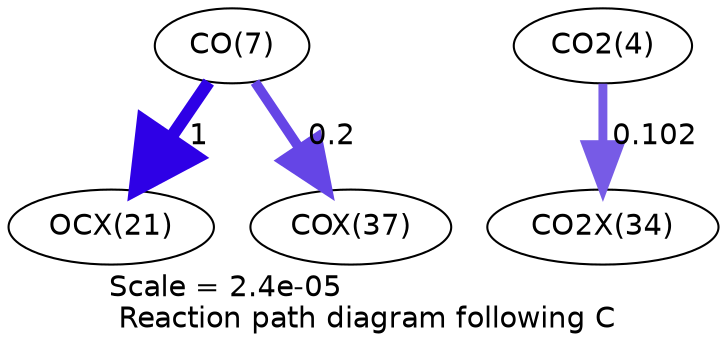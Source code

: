digraph reaction_paths {
center=1;
s9 -> s26[fontname="Helvetica", penwidth=6, arrowsize=3, color="0.7, 1.5, 0.9"
, label=" 1"];
s9 -> s37[fontname="Helvetica", penwidth=4.78, arrowsize=2.39, color="0.7, 0.7, 0.9"
, label=" 0.2"];
s6 -> s34[fontname="Helvetica", penwidth=4.28, arrowsize=2.14, color="0.7, 0.602, 0.9"
, label=" 0.102"];
s6 [ fontname="Helvetica", label="CO2(4)"];
s9 [ fontname="Helvetica", label="CO(7)"];
s26 [ fontname="Helvetica", label="OCX(21)"];
s34 [ fontname="Helvetica", label="CO2X(34)"];
s37 [ fontname="Helvetica", label="COX(37)"];
 label = "Scale = 2.4e-05\l Reaction path diagram following C";
 fontname = "Helvetica";
}

